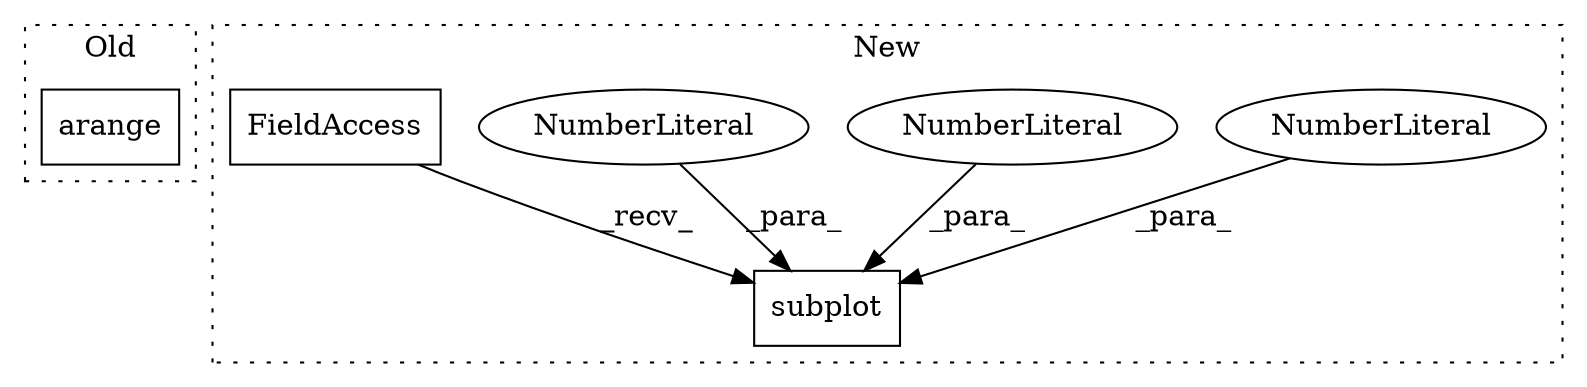 digraph G {
subgraph cluster0 {
1 [label="arange" a="32" s="985,994" l="7,1" shape="box"];
label = "Old";
style="dotted";
}
subgraph cluster1 {
2 [label="subplot" a="32" s="788,801" l="8,1" shape="box"];
3 [label="NumberLiteral" a="34" s="796" l="1" shape="ellipse"];
4 [label="NumberLiteral" a="34" s="800" l="1" shape="ellipse"];
5 [label="NumberLiteral" a="34" s="798" l="1" shape="ellipse"];
6 [label="FieldAccess" a="22" s="770" l="10" shape="box"];
label = "New";
style="dotted";
}
3 -> 2 [label="_para_"];
4 -> 2 [label="_para_"];
5 -> 2 [label="_para_"];
6 -> 2 [label="_recv_"];
}